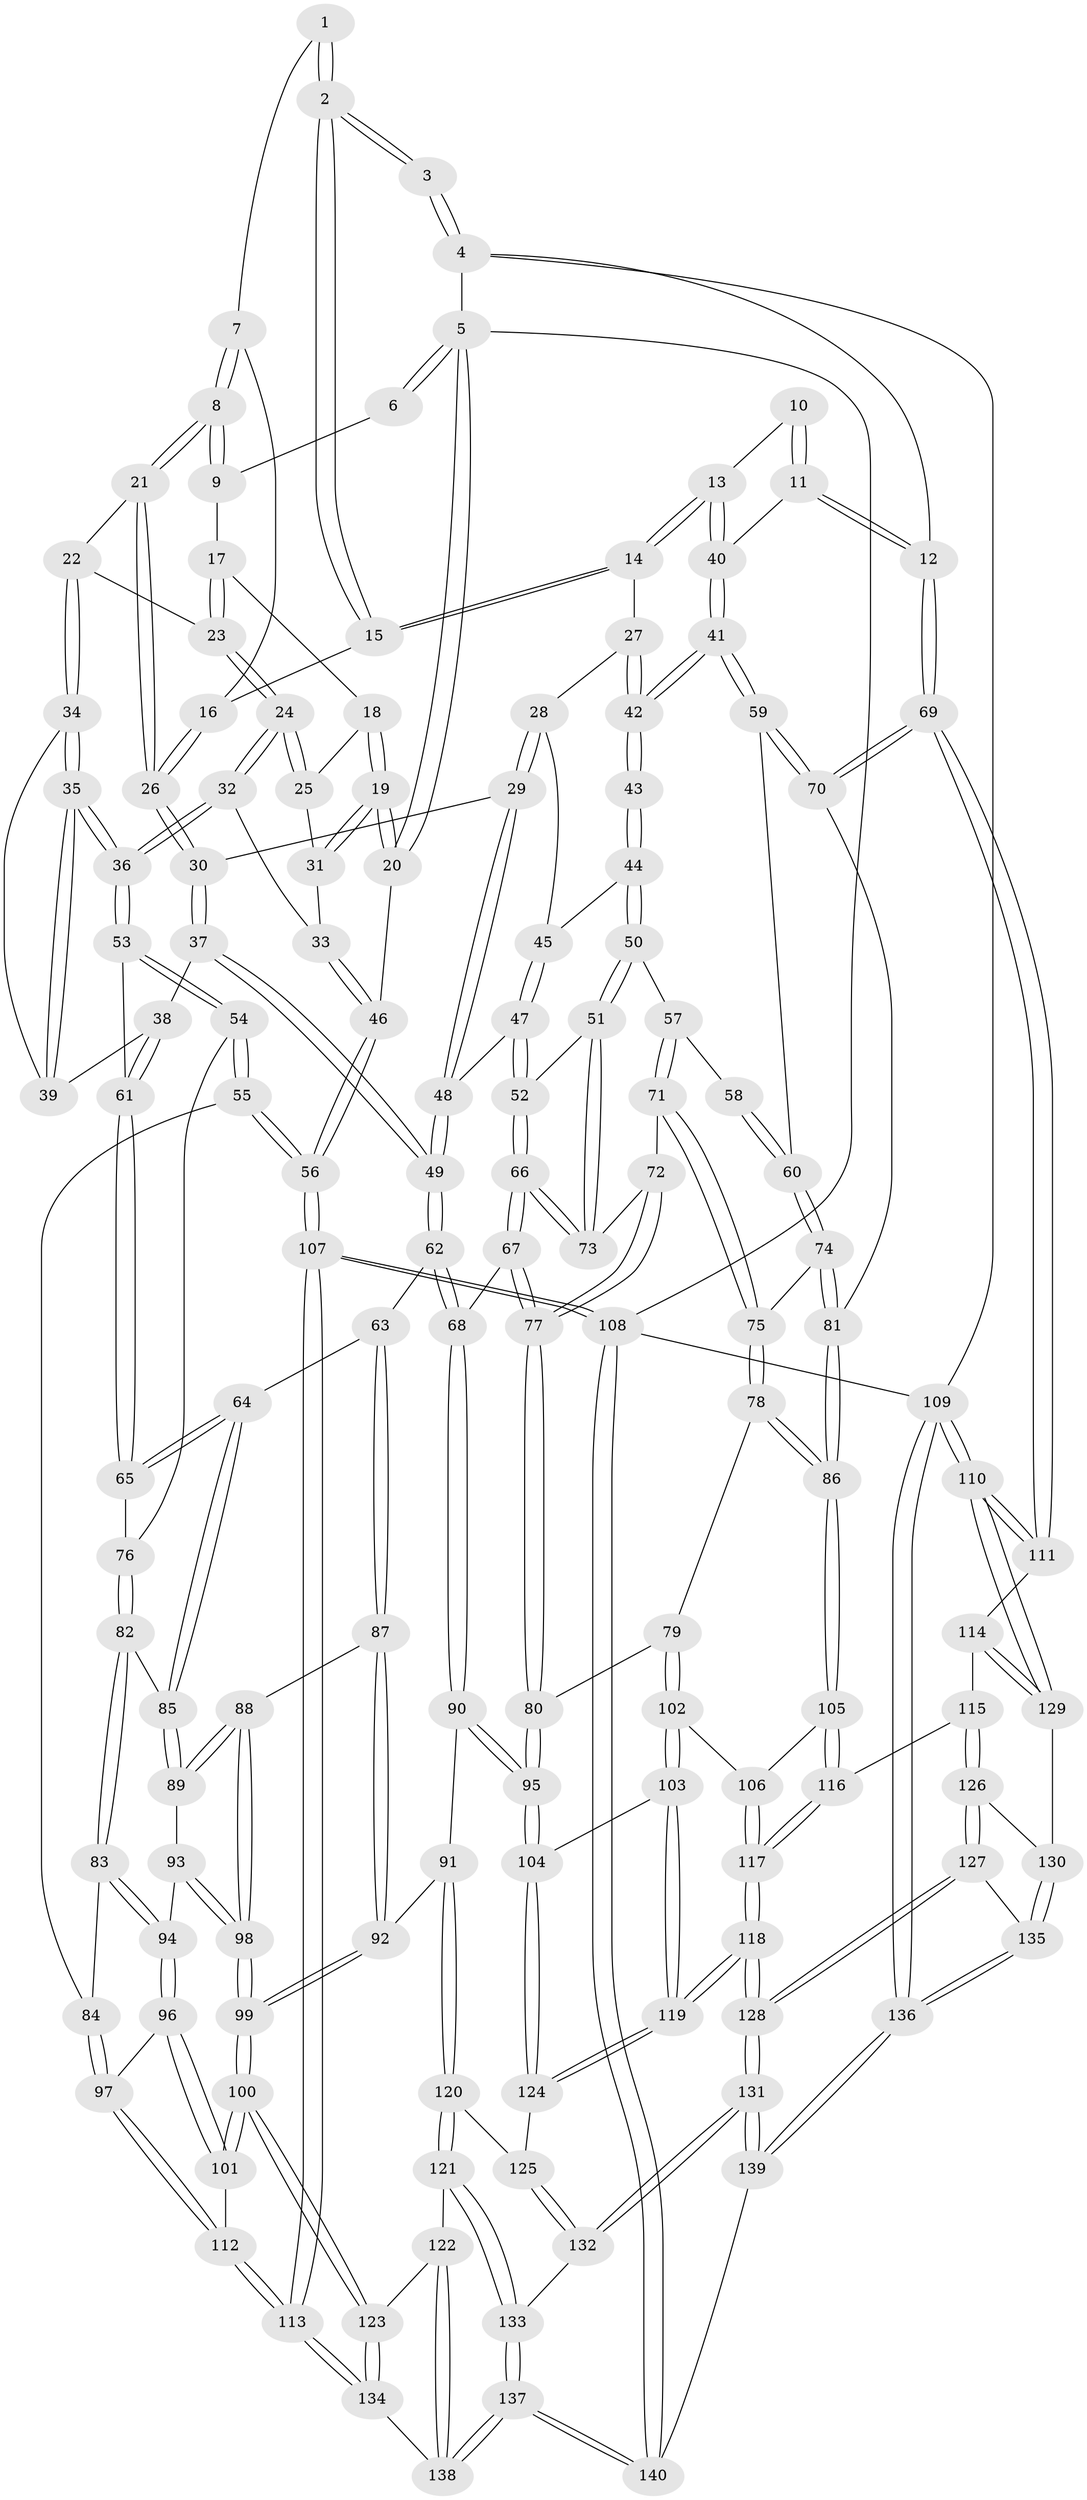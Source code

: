 // Generated by graph-tools (version 1.1) at 2025/03/03/09/25 03:03:21]
// undirected, 140 vertices, 347 edges
graph export_dot {
graph [start="1"]
  node [color=gray90,style=filled];
  1 [pos="+0.32023409508745104+0"];
  2 [pos="+0.7067484214344754+0"];
  3 [pos="+0.7274056297448954+0"];
  4 [pos="+1+0"];
  5 [pos="+0+0"];
  6 [pos="+0.10018155419203183+0"];
  7 [pos="+0.3447979682924787+0.03470453233168095"];
  8 [pos="+0.33803588080770697+0.07302852335179214"];
  9 [pos="+0.1436351136159816+0.03715775886592618"];
  10 [pos="+0.8487643153054586+0.04337937074194044"];
  11 [pos="+1+0.20961137292348894"];
  12 [pos="+1+0.14122693149210283"];
  13 [pos="+0.9085081925647868+0.20520180128744678"];
  14 [pos="+0.6636853392395353+0.042266195232613685"];
  15 [pos="+0.6564787850827425+0"];
  16 [pos="+0.5744550697758839+0.032881035558175564"];
  17 [pos="+0.1388572568909918+0.06199813995672828"];
  18 [pos="+0.11238590932258355+0.08436434269318661"];
  19 [pos="+0+0.1435949938944288"];
  20 [pos="+0+0.14071296549431506"];
  21 [pos="+0.3457690519665297+0.12880597941607963"];
  22 [pos="+0.25423347111561406+0.1715906851446065"];
  23 [pos="+0.21708546176735913+0.16423923397390444"];
  24 [pos="+0.13792306366815035+0.23359014969841724"];
  25 [pos="+0.09532155522835069+0.17459843532333855"];
  26 [pos="+0.3981450351506973+0.16607596133559696"];
  27 [pos="+0.657190163874033+0.12687761234653194"];
  28 [pos="+0.6509038175454401+0.15189532506016767"];
  29 [pos="+0.5037978472141453+0.24392700373014703"];
  30 [pos="+0.41832371513377703+0.216345704670767"];
  31 [pos="+0.017417455489796972+0.18917416049700309"];
  32 [pos="+0.13075005726212127+0.2615895345706643"];
  33 [pos="+0.08743856131389204+0.26388428296284255"];
  34 [pos="+0.2561614975714806+0.20702055238150527"];
  35 [pos="+0.17984156534832305+0.3293248093754008"];
  36 [pos="+0.17286649781526395+0.33419771722525865"];
  37 [pos="+0.36941208897634303+0.30806389481648655"];
  38 [pos="+0.3550307710112318+0.3144841393518893"];
  39 [pos="+0.29199401920499385+0.28734805139314135"];
  40 [pos="+0.9440784571075743+0.24629985669051688"];
  41 [pos="+0.9241438115125609+0.2644763552108912"];
  42 [pos="+0.896964685206531+0.2674533253307557"];
  43 [pos="+0.8929350333738195+0.26867973864326183"];
  44 [pos="+0.6831773890130204+0.2420397666223429"];
  45 [pos="+0.6720028059513871+0.22705865487700108"];
  46 [pos="+0+0.42476903254745424"];
  47 [pos="+0.575483872178967+0.3400237108567409"];
  48 [pos="+0.5358425913019887+0.3322858664463121"];
  49 [pos="+0.4701711543966507+0.4086067044161767"];
  50 [pos="+0.7115509355502665+0.3374667949277581"];
  51 [pos="+0.6891747862399737+0.3552996858363655"];
  52 [pos="+0.616820376117372+0.3784680237847311"];
  53 [pos="+0.17153848196794358+0.35185226878674675"];
  54 [pos="+0.14434304975587556+0.39259983423879335"];
  55 [pos="+0+0.45527132415511257"];
  56 [pos="+0+0.453637095480168"];
  57 [pos="+0.7300136532787793+0.3446126067691412"];
  58 [pos="+0.7789876735224561+0.3357793002903122"];
  59 [pos="+0.9019404592486887+0.42641022824372615"];
  60 [pos="+0.8247714961953186+0.4420697186732676"];
  61 [pos="+0.3065396261673991+0.39735995821975345"];
  62 [pos="+0.46809635447530584+0.4692286875791364"];
  63 [pos="+0.44094506874617767+0.48493348154266014"];
  64 [pos="+0.33303357059509536+0.4729890629949042"];
  65 [pos="+0.3137763503049753+0.4364155346497408"];
  66 [pos="+0.6113624647270821+0.4514491723839516"];
  67 [pos="+0.5740143839412778+0.5083269821457539"];
  68 [pos="+0.5647919463588974+0.5103629561442451"];
  69 [pos="+1+0.6017760315449411"];
  70 [pos="+1+0.5854284439604704"];
  71 [pos="+0.7636533354238463+0.4552809536299661"];
  72 [pos="+0.7156711531079887+0.4584813294608415"];
  73 [pos="+0.6918566642057279+0.44514051345318617"];
  74 [pos="+0.7834534868787091+0.46413109050715484"];
  75 [pos="+0.7810730910712708+0.4649029624841288"];
  76 [pos="+0.17619640804983003+0.4583818160895833"];
  77 [pos="+0.6612784772470974+0.5559276389212385"];
  78 [pos="+0.7684436073203416+0.534385796180806"];
  79 [pos="+0.7003152485938486+0.5860175988886884"];
  80 [pos="+0.677934008803901+0.5744013002686172"];
  81 [pos="+0.9384538969025167+0.6199027421935551"];
  82 [pos="+0.1825063322204692+0.511728926836365"];
  83 [pos="+0.15841079540318628+0.5420158746281505"];
  84 [pos="+0.03734650982677112+0.5525838499021141"];
  85 [pos="+0.28919024138683447+0.5340291176753208"];
  86 [pos="+0.9197411637251726+0.6308649083197201"];
  87 [pos="+0.41887756708523566+0.5963571996759189"];
  88 [pos="+0.32129015540169364+0.6190172715759299"];
  89 [pos="+0.292775376795317+0.5608573252313509"];
  90 [pos="+0.5247788025596698+0.680381655862509"];
  91 [pos="+0.49327464503165475+0.6862385349526141"];
  92 [pos="+0.48784774380563267+0.6841630433485983"];
  93 [pos="+0.20223579161827115+0.6122446166650805"];
  94 [pos="+0.17667806590901508+0.6022563753793372"];
  95 [pos="+0.5578066095482145+0.6951126089823211"];
  96 [pos="+0.13097627699655037+0.6667169360708116"];
  97 [pos="+0.09717830891406798+0.667078747914155"];
  98 [pos="+0.2884616358620438+0.7257270816718671"];
  99 [pos="+0.28822052282620947+0.7412384448909208"];
  100 [pos="+0.2686582670013148+0.7826409329648153"];
  101 [pos="+0.17933002535477932+0.7109594803830532"];
  102 [pos="+0.7297653747076396+0.6567102057334309"];
  103 [pos="+0.5985705582342087+0.7228815125197243"];
  104 [pos="+0.570814689427878+0.7062685481600055"];
  105 [pos="+0.8925884834122659+0.6592206676889816"];
  106 [pos="+0.7712780031724774+0.6853751416975257"];
  107 [pos="+0+1"];
  108 [pos="+0+1"];
  109 [pos="+1+1"];
  110 [pos="+1+0.9498281387729534"];
  111 [pos="+1+0.6252835211428968"];
  112 [pos="+0.004370775173893892+0.7794949874615134"];
  113 [pos="+0+1"];
  114 [pos="+0.9721738053404165+0.7938736614949944"];
  115 [pos="+0.9077927634730972+0.79647556829475"];
  116 [pos="+0.8938324407562269+0.7568512538260089"];
  117 [pos="+0.7289552556224137+0.8403808018100604"];
  118 [pos="+0.6972099016405736+0.9034521918653774"];
  119 [pos="+0.686052314934241+0.8912534871140371"];
  120 [pos="+0.45649433043162235+0.8279082738991984"];
  121 [pos="+0.41176048156386047+0.8579374926327482"];
  122 [pos="+0.333716870224856+0.8360648322302057"];
  123 [pos="+0.26626337567994784+0.8108011814834203"];
  124 [pos="+0.5251168513790446+0.832777125511539"];
  125 [pos="+0.4844144039046245+0.8334620030125026"];
  126 [pos="+0.9033986461940997+0.8369450061937225"];
  127 [pos="+0.8040847623163764+0.8814570227048903"];
  128 [pos="+0.6993240212069015+0.9132629565878251"];
  129 [pos="+1+0.8781439874921751"];
  130 [pos="+0.9445594155763475+0.881650998792429"];
  131 [pos="+0.6961500857858947+0.9391864676399132"];
  132 [pos="+0.5421888984560759+0.9291369495172941"];
  133 [pos="+0.4455650105711929+0.9458774537440178"];
  134 [pos="+0.2145064730572758+0.8644516897579742"];
  135 [pos="+0.9257266697658411+0.9280027128222865"];
  136 [pos="+0.8572555056369058+1"];
  137 [pos="+0.4152599310710932+1"];
  138 [pos="+0.37157210607323365+1"];
  139 [pos="+0.7447271264286426+1"];
  140 [pos="+0.42817859496210975+1"];
  1 -- 2;
  1 -- 2;
  1 -- 7;
  2 -- 3;
  2 -- 3;
  2 -- 15;
  2 -- 15;
  3 -- 4;
  3 -- 4;
  4 -- 5;
  4 -- 12;
  4 -- 109;
  5 -- 6;
  5 -- 6;
  5 -- 20;
  5 -- 20;
  5 -- 108;
  6 -- 9;
  7 -- 8;
  7 -- 8;
  7 -- 16;
  8 -- 9;
  8 -- 9;
  8 -- 21;
  8 -- 21;
  9 -- 17;
  10 -- 11;
  10 -- 11;
  10 -- 13;
  11 -- 12;
  11 -- 12;
  11 -- 40;
  12 -- 69;
  12 -- 69;
  13 -- 14;
  13 -- 14;
  13 -- 40;
  13 -- 40;
  14 -- 15;
  14 -- 15;
  14 -- 27;
  15 -- 16;
  16 -- 26;
  16 -- 26;
  17 -- 18;
  17 -- 23;
  17 -- 23;
  18 -- 19;
  18 -- 19;
  18 -- 25;
  19 -- 20;
  19 -- 20;
  19 -- 31;
  19 -- 31;
  20 -- 46;
  21 -- 22;
  21 -- 26;
  21 -- 26;
  22 -- 23;
  22 -- 34;
  22 -- 34;
  23 -- 24;
  23 -- 24;
  24 -- 25;
  24 -- 25;
  24 -- 32;
  24 -- 32;
  25 -- 31;
  26 -- 30;
  26 -- 30;
  27 -- 28;
  27 -- 42;
  27 -- 42;
  28 -- 29;
  28 -- 29;
  28 -- 45;
  29 -- 30;
  29 -- 48;
  29 -- 48;
  30 -- 37;
  30 -- 37;
  31 -- 33;
  32 -- 33;
  32 -- 36;
  32 -- 36;
  33 -- 46;
  33 -- 46;
  34 -- 35;
  34 -- 35;
  34 -- 39;
  35 -- 36;
  35 -- 36;
  35 -- 39;
  35 -- 39;
  36 -- 53;
  36 -- 53;
  37 -- 38;
  37 -- 49;
  37 -- 49;
  38 -- 39;
  38 -- 61;
  38 -- 61;
  40 -- 41;
  40 -- 41;
  41 -- 42;
  41 -- 42;
  41 -- 59;
  41 -- 59;
  42 -- 43;
  42 -- 43;
  43 -- 44;
  43 -- 44;
  44 -- 45;
  44 -- 50;
  44 -- 50;
  45 -- 47;
  45 -- 47;
  46 -- 56;
  46 -- 56;
  47 -- 48;
  47 -- 52;
  47 -- 52;
  48 -- 49;
  48 -- 49;
  49 -- 62;
  49 -- 62;
  50 -- 51;
  50 -- 51;
  50 -- 57;
  51 -- 52;
  51 -- 73;
  51 -- 73;
  52 -- 66;
  52 -- 66;
  53 -- 54;
  53 -- 54;
  53 -- 61;
  54 -- 55;
  54 -- 55;
  54 -- 76;
  55 -- 56;
  55 -- 56;
  55 -- 84;
  56 -- 107;
  56 -- 107;
  57 -- 58;
  57 -- 71;
  57 -- 71;
  58 -- 60;
  58 -- 60;
  59 -- 60;
  59 -- 70;
  59 -- 70;
  60 -- 74;
  60 -- 74;
  61 -- 65;
  61 -- 65;
  62 -- 63;
  62 -- 68;
  62 -- 68;
  63 -- 64;
  63 -- 87;
  63 -- 87;
  64 -- 65;
  64 -- 65;
  64 -- 85;
  64 -- 85;
  65 -- 76;
  66 -- 67;
  66 -- 67;
  66 -- 73;
  66 -- 73;
  67 -- 68;
  67 -- 77;
  67 -- 77;
  68 -- 90;
  68 -- 90;
  69 -- 70;
  69 -- 70;
  69 -- 111;
  69 -- 111;
  70 -- 81;
  71 -- 72;
  71 -- 75;
  71 -- 75;
  72 -- 73;
  72 -- 77;
  72 -- 77;
  74 -- 75;
  74 -- 81;
  74 -- 81;
  75 -- 78;
  75 -- 78;
  76 -- 82;
  76 -- 82;
  77 -- 80;
  77 -- 80;
  78 -- 79;
  78 -- 86;
  78 -- 86;
  79 -- 80;
  79 -- 102;
  79 -- 102;
  80 -- 95;
  80 -- 95;
  81 -- 86;
  81 -- 86;
  82 -- 83;
  82 -- 83;
  82 -- 85;
  83 -- 84;
  83 -- 94;
  83 -- 94;
  84 -- 97;
  84 -- 97;
  85 -- 89;
  85 -- 89;
  86 -- 105;
  86 -- 105;
  87 -- 88;
  87 -- 92;
  87 -- 92;
  88 -- 89;
  88 -- 89;
  88 -- 98;
  88 -- 98;
  89 -- 93;
  90 -- 91;
  90 -- 95;
  90 -- 95;
  91 -- 92;
  91 -- 120;
  91 -- 120;
  92 -- 99;
  92 -- 99;
  93 -- 94;
  93 -- 98;
  93 -- 98;
  94 -- 96;
  94 -- 96;
  95 -- 104;
  95 -- 104;
  96 -- 97;
  96 -- 101;
  96 -- 101;
  97 -- 112;
  97 -- 112;
  98 -- 99;
  98 -- 99;
  99 -- 100;
  99 -- 100;
  100 -- 101;
  100 -- 101;
  100 -- 123;
  100 -- 123;
  101 -- 112;
  102 -- 103;
  102 -- 103;
  102 -- 106;
  103 -- 104;
  103 -- 119;
  103 -- 119;
  104 -- 124;
  104 -- 124;
  105 -- 106;
  105 -- 116;
  105 -- 116;
  106 -- 117;
  106 -- 117;
  107 -- 108;
  107 -- 108;
  107 -- 113;
  107 -- 113;
  108 -- 140;
  108 -- 140;
  108 -- 109;
  109 -- 110;
  109 -- 110;
  109 -- 136;
  109 -- 136;
  110 -- 111;
  110 -- 111;
  110 -- 129;
  110 -- 129;
  111 -- 114;
  112 -- 113;
  112 -- 113;
  113 -- 134;
  113 -- 134;
  114 -- 115;
  114 -- 129;
  114 -- 129;
  115 -- 116;
  115 -- 126;
  115 -- 126;
  116 -- 117;
  116 -- 117;
  117 -- 118;
  117 -- 118;
  118 -- 119;
  118 -- 119;
  118 -- 128;
  118 -- 128;
  119 -- 124;
  119 -- 124;
  120 -- 121;
  120 -- 121;
  120 -- 125;
  121 -- 122;
  121 -- 133;
  121 -- 133;
  122 -- 123;
  122 -- 138;
  122 -- 138;
  123 -- 134;
  123 -- 134;
  124 -- 125;
  125 -- 132;
  125 -- 132;
  126 -- 127;
  126 -- 127;
  126 -- 130;
  127 -- 128;
  127 -- 128;
  127 -- 135;
  128 -- 131;
  128 -- 131;
  129 -- 130;
  130 -- 135;
  130 -- 135;
  131 -- 132;
  131 -- 132;
  131 -- 139;
  131 -- 139;
  132 -- 133;
  133 -- 137;
  133 -- 137;
  134 -- 138;
  135 -- 136;
  135 -- 136;
  136 -- 139;
  136 -- 139;
  137 -- 138;
  137 -- 138;
  137 -- 140;
  137 -- 140;
  139 -- 140;
}

